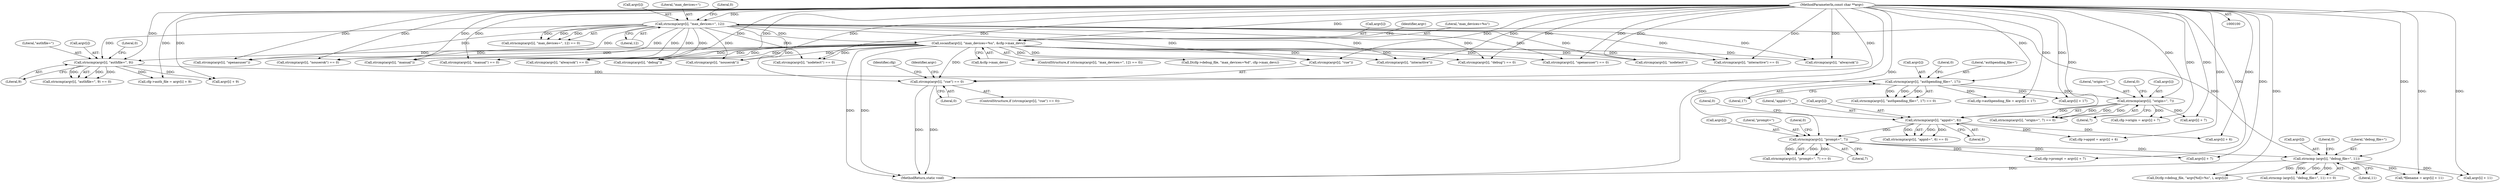 digraph "0_pam-u2f_18b1914e32b74ff52000f10e97067e841e5fff62_0@API" {
"1000224" [label="(Call,strcmp(argv[i], \"cue\") == 0)"];
"1000103" [label="(MethodParameterIn,const char **argv)"];
"1000129" [label="(Call,strncmp(argv[i], \"max_devices=\", 12))"];
"1000341" [label="(Call,strncmp (argv[i], \"debug_file=\", 11))"];
"1000323" [label="(Call,strncmp(argv[i], \"prompt=\", 7))"];
"1000305" [label="(Call,strncmp(argv[i], \"appid=\", 6))"];
"1000287" [label="(Call,strncmp(argv[i], \"origin=\", 7))"];
"1000269" [label="(Call,strncmp(argv[i], \"authpending_file=\", 17))"];
"1000251" [label="(Call,strncmp(argv[i], \"authfile=\", 9))"];
"1000136" [label="(Call,sscanf(argv[i], \"max_devices=%u\", &cfg->max_devs))"];
"1000141" [label="(Call,&cfg->max_devs)"];
"1000160" [label="(Call,strcmp(argv[i], \"debug\"))"];
"1000129" [label="(Call,strncmp(argv[i], \"max_devices=\", 12))"];
"1000287" [label="(Call,strncmp(argv[i], \"origin=\", 7))"];
"1000324" [label="(Call,argv[i])"];
"1000330" [label="(Call,cfg->prompt = argv[i] + 7)"];
"1000327" [label="(Literal,\"prompt=\")"];
"1000233" [label="(Identifier,cfg)"];
"1000269" [label="(Call,strncmp(argv[i], \"authpending_file=\", 17))"];
"1000212" [label="(Call,strcmp(argv[i], \"interactive\"))"];
"1000223" [label="(ControlStructure,if (strcmp(argv[i], \"cue\") == 0))"];
"1000159" [label="(Call,strcmp(argv[i], \"debug\") == 0)"];
"1000262" [label="(Call,argv[i] + 9)"];
"1000255" [label="(Literal,\"authfile=\")"];
"1000186" [label="(Call,strcmp(argv[i], \"openasuser\"))"];
"1000461" [label="(Call,D(cfg->debug_file, \"argv[%d]=%s\", i, argv[i]))"];
"1000341" [label="(Call,strncmp (argv[i], \"debug_file=\", 11))"];
"1000352" [label="(Call,argv[i] + 11)"];
"1000328" [label="(Literal,7)"];
"1000225" [label="(Call,strcmp(argv[i], \"cue\"))"];
"1000346" [label="(Literal,11)"];
"1000140" [label="(Literal,\"max_devices=%u\")"];
"1000172" [label="(Call,strcmp(argv[i], \"nouserok\") == 0)"];
"1000103" [label="(MethodParameterIn,const char **argv)"];
"1000251" [label="(Call,strncmp(argv[i], \"authfile=\", 9))"];
"1000274" [label="(Literal,17)"];
"1000137" [label="(Call,argv[i])"];
"1000288" [label="(Call,argv[i])"];
"1000258" [label="(Call,cfg->auth_file = argv[i] + 9)"];
"1000147" [label="(Call,strcmp(argv[i], \"manual\"))"];
"1000146" [label="(Call,strcmp(argv[i], \"manual\") == 0)"];
"1000273" [label="(Literal,\"authpending_file=\")"];
"1000268" [label="(Call,strncmp(argv[i], \"authpending_file=\", 17) == 0)"];
"1000198" [label="(Call,strcmp(argv[i], \"alwaysok\") == 0)"];
"1000323" [label="(Call,strncmp(argv[i], \"prompt=\", 7))"];
"1000306" [label="(Call,argv[i])"];
"1000224" [label="(Call,strcmp(argv[i], \"cue\") == 0)"];
"1000127" [label="(ControlStructure,if (strncmp(argv[i], \"max_devices=\", 12) == 0))"];
"1000342" [label="(Call,argv[i])"];
"1000311" [label="(Literal,0)"];
"1000304" [label="(Call,strncmp(argv[i], \"appid=\", 6) == 0)"];
"1000292" [label="(Literal,7)"];
"1000270" [label="(Call,argv[i])"];
"1000275" [label="(Literal,0)"];
"1000286" [label="(Call,strncmp(argv[i], \"origin=\", 7) == 0)"];
"1000173" [label="(Call,strcmp(argv[i], \"nouserok\"))"];
"1000128" [label="(Call,strncmp(argv[i], \"max_devices=\", 12) == 0)"];
"1000470" [label="(Call,D(cfg->debug_file, \"max_devices=%d\", cfg->max_devs))"];
"1000134" [label="(Literal,12)"];
"1000322" [label="(Call,strncmp(argv[i], \"prompt=\", 7) == 0)"];
"1000240" [label="(Identifier,argv)"];
"1000280" [label="(Call,argv[i] + 17)"];
"1000334" [label="(Call,argv[i] + 7)"];
"1000309" [label="(Literal,\"appid=\")"];
"1000347" [label="(Literal,0)"];
"1000316" [label="(Call,argv[i] + 6)"];
"1000252" [label="(Call,argv[i])"];
"1000305" [label="(Call,strncmp(argv[i], \"appid=\", 6))"];
"1000294" [label="(Call,cfg->origin = argv[i] + 7)"];
"1000340" [label="(Call,strncmp (argv[i], \"debug_file=\", 11) == 0)"];
"1000607" [label="(MethodReturn,static void)"];
"1000257" [label="(Literal,0)"];
"1000298" [label="(Call,argv[i] + 7)"];
"1000256" [label="(Literal,9)"];
"1000237" [label="(Call,strcmp(argv[i], \"nodetect\") == 0)"];
"1000135" [label="(Literal,0)"];
"1000185" [label="(Call,strcmp(argv[i], \"openasuser\") == 0)"];
"1000130" [label="(Call,argv[i])"];
"1000312" [label="(Call,cfg->appid = argv[i] + 6)"];
"1000238" [label="(Call,strcmp(argv[i], \"nodetect\"))"];
"1000250" [label="(Call,strncmp(argv[i], \"authfile=\", 9) == 0)"];
"1000149" [label="(Identifier,argv)"];
"1000211" [label="(Call,strcmp(argv[i], \"interactive\") == 0)"];
"1000291" [label="(Literal,\"origin=\")"];
"1000329" [label="(Literal,0)"];
"1000276" [label="(Call,cfg->authpending_file = argv[i] + 17)"];
"1000136" [label="(Call,sscanf(argv[i], \"max_devices=%u\", &cfg->max_devs))"];
"1000310" [label="(Literal,6)"];
"1000350" [label="(Call,*filename = argv[i] + 11)"];
"1000293" [label="(Literal,0)"];
"1000345" [label="(Literal,\"debug_file=\")"];
"1000133" [label="(Literal,\"max_devices=\")"];
"1000199" [label="(Call,strcmp(argv[i], \"alwaysok\"))"];
"1000230" [label="(Literal,0)"];
"1000224" -> "1000223"  [label="AST: "];
"1000224" -> "1000230"  [label="CFG: "];
"1000225" -> "1000224"  [label="AST: "];
"1000230" -> "1000224"  [label="AST: "];
"1000233" -> "1000224"  [label="CFG: "];
"1000240" -> "1000224"  [label="CFG: "];
"1000224" -> "1000607"  [label="DDG: "];
"1000224" -> "1000607"  [label="DDG: "];
"1000103" -> "1000224"  [label="DDG: "];
"1000129" -> "1000224"  [label="DDG: "];
"1000136" -> "1000224"  [label="DDG: "];
"1000103" -> "1000100"  [label="AST: "];
"1000103" -> "1000607"  [label="DDG: "];
"1000103" -> "1000129"  [label="DDG: "];
"1000103" -> "1000136"  [label="DDG: "];
"1000103" -> "1000146"  [label="DDG: "];
"1000103" -> "1000147"  [label="DDG: "];
"1000103" -> "1000159"  [label="DDG: "];
"1000103" -> "1000160"  [label="DDG: "];
"1000103" -> "1000172"  [label="DDG: "];
"1000103" -> "1000173"  [label="DDG: "];
"1000103" -> "1000185"  [label="DDG: "];
"1000103" -> "1000186"  [label="DDG: "];
"1000103" -> "1000198"  [label="DDG: "];
"1000103" -> "1000199"  [label="DDG: "];
"1000103" -> "1000211"  [label="DDG: "];
"1000103" -> "1000212"  [label="DDG: "];
"1000103" -> "1000225"  [label="DDG: "];
"1000103" -> "1000237"  [label="DDG: "];
"1000103" -> "1000238"  [label="DDG: "];
"1000103" -> "1000251"  [label="DDG: "];
"1000103" -> "1000258"  [label="DDG: "];
"1000103" -> "1000262"  [label="DDG: "];
"1000103" -> "1000269"  [label="DDG: "];
"1000103" -> "1000276"  [label="DDG: "];
"1000103" -> "1000280"  [label="DDG: "];
"1000103" -> "1000287"  [label="DDG: "];
"1000103" -> "1000294"  [label="DDG: "];
"1000103" -> "1000298"  [label="DDG: "];
"1000103" -> "1000305"  [label="DDG: "];
"1000103" -> "1000312"  [label="DDG: "];
"1000103" -> "1000316"  [label="DDG: "];
"1000103" -> "1000323"  [label="DDG: "];
"1000103" -> "1000330"  [label="DDG: "];
"1000103" -> "1000334"  [label="DDG: "];
"1000103" -> "1000341"  [label="DDG: "];
"1000103" -> "1000350"  [label="DDG: "];
"1000103" -> "1000352"  [label="DDG: "];
"1000103" -> "1000461"  [label="DDG: "];
"1000129" -> "1000128"  [label="AST: "];
"1000129" -> "1000134"  [label="CFG: "];
"1000130" -> "1000129"  [label="AST: "];
"1000133" -> "1000129"  [label="AST: "];
"1000134" -> "1000129"  [label="AST: "];
"1000135" -> "1000129"  [label="CFG: "];
"1000129" -> "1000128"  [label="DDG: "];
"1000129" -> "1000128"  [label="DDG: "];
"1000129" -> "1000128"  [label="DDG: "];
"1000341" -> "1000129"  [label="DDG: "];
"1000129" -> "1000136"  [label="DDG: "];
"1000129" -> "1000146"  [label="DDG: "];
"1000129" -> "1000147"  [label="DDG: "];
"1000129" -> "1000159"  [label="DDG: "];
"1000129" -> "1000160"  [label="DDG: "];
"1000129" -> "1000172"  [label="DDG: "];
"1000129" -> "1000173"  [label="DDG: "];
"1000129" -> "1000185"  [label="DDG: "];
"1000129" -> "1000186"  [label="DDG: "];
"1000129" -> "1000198"  [label="DDG: "];
"1000129" -> "1000199"  [label="DDG: "];
"1000129" -> "1000211"  [label="DDG: "];
"1000129" -> "1000212"  [label="DDG: "];
"1000129" -> "1000225"  [label="DDG: "];
"1000129" -> "1000237"  [label="DDG: "];
"1000129" -> "1000238"  [label="DDG: "];
"1000129" -> "1000251"  [label="DDG: "];
"1000341" -> "1000340"  [label="AST: "];
"1000341" -> "1000346"  [label="CFG: "];
"1000342" -> "1000341"  [label="AST: "];
"1000345" -> "1000341"  [label="AST: "];
"1000346" -> "1000341"  [label="AST: "];
"1000347" -> "1000341"  [label="CFG: "];
"1000341" -> "1000607"  [label="DDG: "];
"1000341" -> "1000340"  [label="DDG: "];
"1000341" -> "1000340"  [label="DDG: "];
"1000341" -> "1000340"  [label="DDG: "];
"1000323" -> "1000341"  [label="DDG: "];
"1000341" -> "1000350"  [label="DDG: "];
"1000341" -> "1000352"  [label="DDG: "];
"1000341" -> "1000461"  [label="DDG: "];
"1000323" -> "1000322"  [label="AST: "];
"1000323" -> "1000328"  [label="CFG: "];
"1000324" -> "1000323"  [label="AST: "];
"1000327" -> "1000323"  [label="AST: "];
"1000328" -> "1000323"  [label="AST: "];
"1000329" -> "1000323"  [label="CFG: "];
"1000323" -> "1000322"  [label="DDG: "];
"1000323" -> "1000322"  [label="DDG: "];
"1000323" -> "1000322"  [label="DDG: "];
"1000305" -> "1000323"  [label="DDG: "];
"1000323" -> "1000330"  [label="DDG: "];
"1000323" -> "1000334"  [label="DDG: "];
"1000305" -> "1000304"  [label="AST: "];
"1000305" -> "1000310"  [label="CFG: "];
"1000306" -> "1000305"  [label="AST: "];
"1000309" -> "1000305"  [label="AST: "];
"1000310" -> "1000305"  [label="AST: "];
"1000311" -> "1000305"  [label="CFG: "];
"1000305" -> "1000304"  [label="DDG: "];
"1000305" -> "1000304"  [label="DDG: "];
"1000305" -> "1000304"  [label="DDG: "];
"1000287" -> "1000305"  [label="DDG: "];
"1000305" -> "1000312"  [label="DDG: "];
"1000305" -> "1000316"  [label="DDG: "];
"1000287" -> "1000286"  [label="AST: "];
"1000287" -> "1000292"  [label="CFG: "];
"1000288" -> "1000287"  [label="AST: "];
"1000291" -> "1000287"  [label="AST: "];
"1000292" -> "1000287"  [label="AST: "];
"1000293" -> "1000287"  [label="CFG: "];
"1000287" -> "1000286"  [label="DDG: "];
"1000287" -> "1000286"  [label="DDG: "];
"1000287" -> "1000286"  [label="DDG: "];
"1000269" -> "1000287"  [label="DDG: "];
"1000287" -> "1000294"  [label="DDG: "];
"1000287" -> "1000298"  [label="DDG: "];
"1000269" -> "1000268"  [label="AST: "];
"1000269" -> "1000274"  [label="CFG: "];
"1000270" -> "1000269"  [label="AST: "];
"1000273" -> "1000269"  [label="AST: "];
"1000274" -> "1000269"  [label="AST: "];
"1000275" -> "1000269"  [label="CFG: "];
"1000269" -> "1000268"  [label="DDG: "];
"1000269" -> "1000268"  [label="DDG: "];
"1000269" -> "1000268"  [label="DDG: "];
"1000251" -> "1000269"  [label="DDG: "];
"1000269" -> "1000276"  [label="DDG: "];
"1000269" -> "1000280"  [label="DDG: "];
"1000251" -> "1000250"  [label="AST: "];
"1000251" -> "1000256"  [label="CFG: "];
"1000252" -> "1000251"  [label="AST: "];
"1000255" -> "1000251"  [label="AST: "];
"1000256" -> "1000251"  [label="AST: "];
"1000257" -> "1000251"  [label="CFG: "];
"1000251" -> "1000250"  [label="DDG: "];
"1000251" -> "1000250"  [label="DDG: "];
"1000251" -> "1000250"  [label="DDG: "];
"1000136" -> "1000251"  [label="DDG: "];
"1000251" -> "1000258"  [label="DDG: "];
"1000251" -> "1000262"  [label="DDG: "];
"1000136" -> "1000127"  [label="AST: "];
"1000136" -> "1000141"  [label="CFG: "];
"1000137" -> "1000136"  [label="AST: "];
"1000140" -> "1000136"  [label="AST: "];
"1000141" -> "1000136"  [label="AST: "];
"1000149" -> "1000136"  [label="CFG: "];
"1000136" -> "1000607"  [label="DDG: "];
"1000136" -> "1000607"  [label="DDG: "];
"1000136" -> "1000146"  [label="DDG: "];
"1000136" -> "1000147"  [label="DDG: "];
"1000136" -> "1000159"  [label="DDG: "];
"1000136" -> "1000160"  [label="DDG: "];
"1000136" -> "1000172"  [label="DDG: "];
"1000136" -> "1000173"  [label="DDG: "];
"1000136" -> "1000185"  [label="DDG: "];
"1000136" -> "1000186"  [label="DDG: "];
"1000136" -> "1000198"  [label="DDG: "];
"1000136" -> "1000199"  [label="DDG: "];
"1000136" -> "1000211"  [label="DDG: "];
"1000136" -> "1000212"  [label="DDG: "];
"1000136" -> "1000225"  [label="DDG: "];
"1000136" -> "1000237"  [label="DDG: "];
"1000136" -> "1000238"  [label="DDG: "];
"1000136" -> "1000470"  [label="DDG: "];
}
